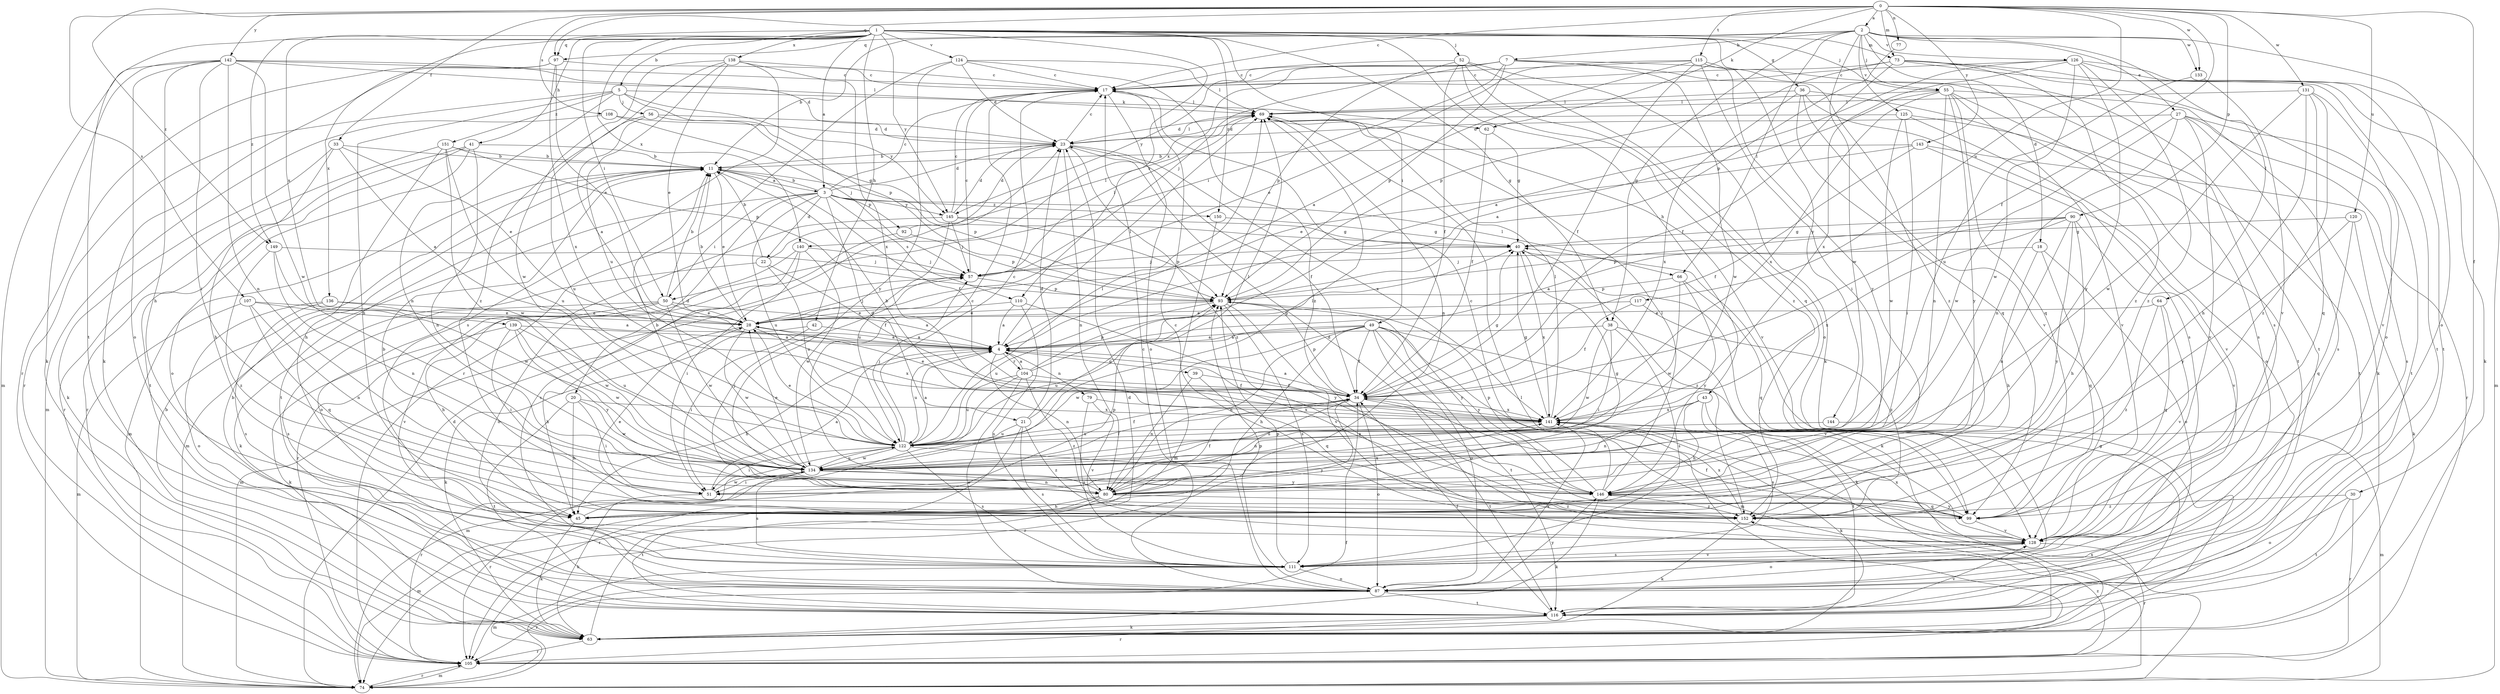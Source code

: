 strict digraph  {
0;
1;
2;
3;
4;
5;
7;
11;
17;
18;
20;
21;
22;
23;
27;
28;
30;
33;
34;
36;
38;
39;
40;
41;
42;
43;
45;
49;
50;
51;
52;
55;
56;
57;
62;
63;
64;
66;
69;
73;
74;
77;
79;
80;
87;
90;
92;
93;
97;
99;
104;
105;
107;
108;
110;
111;
115;
116;
117;
120;
122;
124;
125;
126;
128;
131;
133;
134;
136;
138;
139;
140;
141;
142;
143;
144;
145;
146;
149;
150;
151;
152;
0 -> 2  [label=a];
0 -> 17  [label=c];
0 -> 30  [label=f];
0 -> 33  [label=f];
0 -> 34  [label=f];
0 -> 62  [label=k];
0 -> 73  [label=m];
0 -> 77  [label=n];
0 -> 90  [label=p];
0 -> 97  [label=q];
0 -> 107  [label=s];
0 -> 108  [label=s];
0 -> 115  [label=t];
0 -> 117  [label=u];
0 -> 120  [label=u];
0 -> 131  [label=w];
0 -> 133  [label=w];
0 -> 142  [label=y];
0 -> 143  [label=y];
0 -> 149  [label=z];
1 -> 3  [label=a];
1 -> 5  [label=b];
1 -> 36  [label=g];
1 -> 38  [label=g];
1 -> 41  [label=h];
1 -> 42  [label=h];
1 -> 43  [label=h];
1 -> 49  [label=i];
1 -> 50  [label=i];
1 -> 52  [label=j];
1 -> 55  [label=j];
1 -> 73  [label=m];
1 -> 97  [label=q];
1 -> 110  [label=s];
1 -> 116  [label=t];
1 -> 124  [label=v];
1 -> 136  [label=x];
1 -> 138  [label=x];
1 -> 139  [label=x];
1 -> 140  [label=x];
1 -> 144  [label=y];
1 -> 145  [label=y];
1 -> 149  [label=z];
1 -> 150  [label=z];
2 -> 7  [label=b];
2 -> 11  [label=b];
2 -> 18  [label=d];
2 -> 27  [label=e];
2 -> 38  [label=g];
2 -> 55  [label=j];
2 -> 64  [label=l];
2 -> 66  [label=l];
2 -> 87  [label=o];
2 -> 97  [label=q];
2 -> 125  [label=v];
2 -> 126  [label=v];
2 -> 133  [label=w];
2 -> 134  [label=w];
3 -> 11  [label=b];
3 -> 17  [label=c];
3 -> 20  [label=d];
3 -> 21  [label=d];
3 -> 22  [label=d];
3 -> 23  [label=d];
3 -> 50  [label=i];
3 -> 66  [label=l];
3 -> 74  [label=m];
3 -> 92  [label=p];
3 -> 110  [label=s];
3 -> 122  [label=u];
3 -> 145  [label=y];
3 -> 150  [label=z];
4 -> 39  [label=g];
4 -> 45  [label=h];
4 -> 69  [label=l];
4 -> 79  [label=n];
4 -> 80  [label=n];
4 -> 104  [label=r];
4 -> 122  [label=u];
5 -> 45  [label=h];
5 -> 56  [label=j];
5 -> 62  [label=k];
5 -> 80  [label=n];
5 -> 93  [label=p];
5 -> 105  [label=r];
5 -> 145  [label=y];
5 -> 151  [label=z];
7 -> 17  [label=c];
7 -> 50  [label=i];
7 -> 57  [label=j];
7 -> 93  [label=p];
7 -> 111  [label=s];
7 -> 134  [label=w];
7 -> 140  [label=x];
7 -> 145  [label=y];
7 -> 152  [label=z];
11 -> 3  [label=a];
11 -> 28  [label=e];
11 -> 34  [label=f];
11 -> 74  [label=m];
11 -> 93  [label=p];
11 -> 116  [label=t];
17 -> 69  [label=l];
17 -> 87  [label=o];
18 -> 45  [label=h];
18 -> 57  [label=j];
18 -> 87  [label=o];
18 -> 99  [label=q];
20 -> 45  [label=h];
20 -> 51  [label=i];
20 -> 116  [label=t];
20 -> 134  [label=w];
20 -> 141  [label=x];
21 -> 23  [label=d];
21 -> 69  [label=l];
21 -> 105  [label=r];
21 -> 111  [label=s];
21 -> 122  [label=u];
21 -> 152  [label=z];
22 -> 11  [label=b];
22 -> 34  [label=f];
22 -> 63  [label=k];
22 -> 69  [label=l];
22 -> 122  [label=u];
23 -> 11  [label=b];
23 -> 17  [label=c];
23 -> 34  [label=f];
23 -> 69  [label=l];
23 -> 80  [label=n];
23 -> 141  [label=x];
23 -> 152  [label=z];
27 -> 23  [label=d];
27 -> 80  [label=n];
27 -> 105  [label=r];
27 -> 111  [label=s];
27 -> 116  [label=t];
27 -> 128  [label=v];
27 -> 134  [label=w];
28 -> 4  [label=a];
28 -> 11  [label=b];
28 -> 45  [label=h];
28 -> 57  [label=j];
28 -> 134  [label=w];
28 -> 141  [label=x];
30 -> 87  [label=o];
30 -> 105  [label=r];
30 -> 116  [label=t];
30 -> 152  [label=z];
33 -> 4  [label=a];
33 -> 11  [label=b];
33 -> 28  [label=e];
33 -> 45  [label=h];
33 -> 63  [label=k];
34 -> 4  [label=a];
34 -> 28  [label=e];
34 -> 40  [label=g];
34 -> 80  [label=n];
34 -> 87  [label=o];
34 -> 93  [label=p];
34 -> 105  [label=r];
34 -> 116  [label=t];
34 -> 141  [label=x];
36 -> 69  [label=l];
36 -> 99  [label=q];
36 -> 111  [label=s];
36 -> 116  [label=t];
36 -> 128  [label=v];
36 -> 141  [label=x];
38 -> 4  [label=a];
38 -> 51  [label=i];
38 -> 63  [label=k];
38 -> 111  [label=s];
38 -> 134  [label=w];
39 -> 34  [label=f];
39 -> 80  [label=n];
39 -> 99  [label=q];
40 -> 57  [label=j];
40 -> 63  [label=k];
40 -> 141  [label=x];
40 -> 152  [label=z];
41 -> 11  [label=b];
41 -> 80  [label=n];
41 -> 87  [label=o];
41 -> 105  [label=r];
41 -> 116  [label=t];
42 -> 4  [label=a];
42 -> 51  [label=i];
42 -> 63  [label=k];
43 -> 45  [label=h];
43 -> 80  [label=n];
43 -> 111  [label=s];
43 -> 116  [label=t];
43 -> 141  [label=x];
45 -> 63  [label=k];
45 -> 93  [label=p];
49 -> 4  [label=a];
49 -> 34  [label=f];
49 -> 45  [label=h];
49 -> 74  [label=m];
49 -> 80  [label=n];
49 -> 87  [label=o];
49 -> 116  [label=t];
49 -> 122  [label=u];
49 -> 128  [label=v];
49 -> 134  [label=w];
49 -> 146  [label=y];
50 -> 4  [label=a];
50 -> 11  [label=b];
50 -> 28  [label=e];
50 -> 45  [label=h];
50 -> 111  [label=s];
50 -> 128  [label=v];
50 -> 134  [label=w];
51 -> 4  [label=a];
51 -> 63  [label=k];
51 -> 134  [label=w];
52 -> 17  [label=c];
52 -> 34  [label=f];
52 -> 63  [label=k];
52 -> 87  [label=o];
52 -> 93  [label=p];
52 -> 99  [label=q];
52 -> 152  [label=z];
55 -> 4  [label=a];
55 -> 63  [label=k];
55 -> 69  [label=l];
55 -> 80  [label=n];
55 -> 99  [label=q];
55 -> 111  [label=s];
55 -> 128  [label=v];
55 -> 141  [label=x];
55 -> 146  [label=y];
56 -> 4  [label=a];
56 -> 23  [label=d];
56 -> 40  [label=g];
56 -> 122  [label=u];
57 -> 17  [label=c];
57 -> 69  [label=l];
57 -> 74  [label=m];
57 -> 93  [label=p];
62 -> 34  [label=f];
62 -> 40  [label=g];
63 -> 11  [label=b];
63 -> 23  [label=d];
63 -> 40  [label=g];
63 -> 105  [label=r];
64 -> 28  [label=e];
64 -> 99  [label=q];
64 -> 128  [label=v];
64 -> 152  [label=z];
66 -> 93  [label=p];
66 -> 99  [label=q];
66 -> 134  [label=w];
66 -> 146  [label=y];
69 -> 23  [label=d];
69 -> 80  [label=n];
69 -> 128  [label=v];
73 -> 17  [label=c];
73 -> 34  [label=f];
73 -> 63  [label=k];
73 -> 87  [label=o];
73 -> 93  [label=p];
73 -> 116  [label=t];
73 -> 152  [label=z];
74 -> 23  [label=d];
74 -> 34  [label=f];
74 -> 105  [label=r];
74 -> 141  [label=x];
77 -> 93  [label=p];
79 -> 111  [label=s];
79 -> 128  [label=v];
79 -> 141  [label=x];
80 -> 17  [label=c];
80 -> 34  [label=f];
80 -> 40  [label=g];
80 -> 45  [label=h];
80 -> 57  [label=j];
80 -> 74  [label=m];
80 -> 116  [label=t];
80 -> 141  [label=x];
80 -> 152  [label=z];
87 -> 17  [label=c];
87 -> 93  [label=p];
87 -> 105  [label=r];
87 -> 116  [label=t];
87 -> 141  [label=x];
87 -> 146  [label=y];
90 -> 4  [label=a];
90 -> 40  [label=g];
90 -> 45  [label=h];
90 -> 80  [label=n];
90 -> 93  [label=p];
90 -> 128  [label=v];
90 -> 141  [label=x];
90 -> 146  [label=y];
92 -> 23  [label=d];
92 -> 93  [label=p];
92 -> 111  [label=s];
93 -> 28  [label=e];
93 -> 111  [label=s];
93 -> 122  [label=u];
93 -> 128  [label=v];
93 -> 146  [label=y];
97 -> 17  [label=c];
97 -> 28  [label=e];
97 -> 63  [label=k];
97 -> 105  [label=r];
97 -> 141  [label=x];
99 -> 4  [label=a];
99 -> 23  [label=d];
99 -> 28  [label=e];
99 -> 128  [label=v];
99 -> 146  [label=y];
104 -> 4  [label=a];
104 -> 34  [label=f];
104 -> 40  [label=g];
104 -> 74  [label=m];
104 -> 87  [label=o];
104 -> 93  [label=p];
104 -> 122  [label=u];
104 -> 152  [label=z];
105 -> 69  [label=l];
105 -> 74  [label=m];
105 -> 152  [label=z];
107 -> 4  [label=a];
107 -> 28  [label=e];
107 -> 74  [label=m];
107 -> 80  [label=n];
107 -> 99  [label=q];
108 -> 23  [label=d];
108 -> 57  [label=j];
108 -> 74  [label=m];
110 -> 4  [label=a];
110 -> 28  [label=e];
110 -> 111  [label=s];
110 -> 146  [label=y];
111 -> 74  [label=m];
111 -> 87  [label=o];
111 -> 93  [label=p];
111 -> 128  [label=v];
115 -> 4  [label=a];
115 -> 17  [label=c];
115 -> 28  [label=e];
115 -> 34  [label=f];
115 -> 51  [label=i];
115 -> 116  [label=t];
115 -> 146  [label=y];
116 -> 11  [label=b];
116 -> 34  [label=f];
116 -> 63  [label=k];
116 -> 105  [label=r];
116 -> 128  [label=v];
117 -> 28  [label=e];
117 -> 34  [label=f];
117 -> 152  [label=z];
120 -> 40  [label=g];
120 -> 63  [label=k];
120 -> 99  [label=q];
120 -> 146  [label=y];
122 -> 4  [label=a];
122 -> 17  [label=c];
122 -> 28  [label=e];
122 -> 34  [label=f];
122 -> 51  [label=i];
122 -> 57  [label=j];
122 -> 69  [label=l];
122 -> 105  [label=r];
122 -> 111  [label=s];
122 -> 134  [label=w];
122 -> 146  [label=y];
124 -> 17  [label=c];
124 -> 23  [label=d];
124 -> 69  [label=l];
124 -> 105  [label=r];
124 -> 146  [label=y];
124 -> 152  [label=z];
125 -> 23  [label=d];
125 -> 51  [label=i];
125 -> 87  [label=o];
125 -> 116  [label=t];
125 -> 134  [label=w];
126 -> 4  [label=a];
126 -> 17  [label=c];
126 -> 74  [label=m];
126 -> 116  [label=t];
126 -> 134  [label=w];
126 -> 141  [label=x];
126 -> 146  [label=y];
126 -> 152  [label=z];
128 -> 17  [label=c];
128 -> 34  [label=f];
128 -> 87  [label=o];
128 -> 105  [label=r];
128 -> 111  [label=s];
128 -> 141  [label=x];
131 -> 45  [label=h];
131 -> 69  [label=l];
131 -> 99  [label=q];
131 -> 128  [label=v];
131 -> 134  [label=w];
131 -> 152  [label=z];
133 -> 122  [label=u];
133 -> 128  [label=v];
134 -> 11  [label=b];
134 -> 28  [label=e];
134 -> 34  [label=f];
134 -> 51  [label=i];
134 -> 69  [label=l];
134 -> 80  [label=n];
134 -> 105  [label=r];
134 -> 111  [label=s];
134 -> 122  [label=u];
134 -> 146  [label=y];
136 -> 28  [label=e];
136 -> 87  [label=o];
136 -> 111  [label=s];
136 -> 134  [label=w];
138 -> 17  [label=c];
138 -> 28  [label=e];
138 -> 111  [label=s];
138 -> 122  [label=u];
138 -> 134  [label=w];
138 -> 141  [label=x];
138 -> 152  [label=z];
139 -> 4  [label=a];
139 -> 51  [label=i];
139 -> 63  [label=k];
139 -> 122  [label=u];
139 -> 134  [label=w];
139 -> 146  [label=y];
140 -> 51  [label=i];
140 -> 57  [label=j];
140 -> 87  [label=o];
140 -> 105  [label=r];
140 -> 134  [label=w];
141 -> 11  [label=b];
141 -> 40  [label=g];
141 -> 63  [label=k];
141 -> 69  [label=l];
141 -> 122  [label=u];
142 -> 17  [label=c];
142 -> 23  [label=d];
142 -> 45  [label=h];
142 -> 51  [label=i];
142 -> 63  [label=k];
142 -> 69  [label=l];
142 -> 74  [label=m];
142 -> 80  [label=n];
142 -> 87  [label=o];
142 -> 134  [label=w];
143 -> 11  [label=b];
143 -> 28  [label=e];
143 -> 34  [label=f];
143 -> 111  [label=s];
143 -> 128  [label=v];
144 -> 74  [label=m];
144 -> 122  [label=u];
145 -> 17  [label=c];
145 -> 23  [label=d];
145 -> 40  [label=g];
145 -> 57  [label=j];
145 -> 87  [label=o];
145 -> 93  [label=p];
145 -> 122  [label=u];
146 -> 17  [label=c];
146 -> 63  [label=k];
146 -> 69  [label=l];
146 -> 93  [label=p];
146 -> 99  [label=q];
146 -> 152  [label=z];
149 -> 57  [label=j];
149 -> 80  [label=n];
149 -> 134  [label=w];
149 -> 152  [label=z];
150 -> 40  [label=g];
150 -> 74  [label=m];
151 -> 11  [label=b];
151 -> 45  [label=h];
151 -> 93  [label=p];
151 -> 105  [label=r];
151 -> 122  [label=u];
151 -> 134  [label=w];
152 -> 11  [label=b];
152 -> 63  [label=k];
152 -> 141  [label=x];
}
